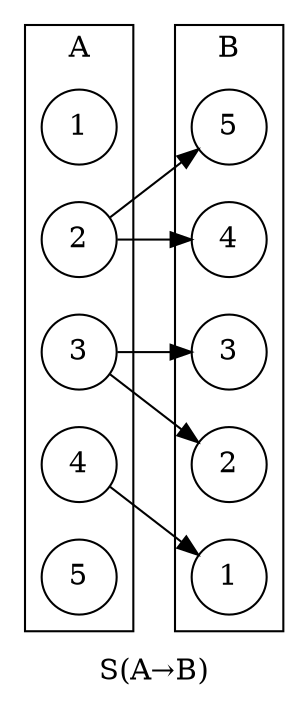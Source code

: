 digraph graph_03 {
	node [shape=plaintext]
	 label="S(A→B)"
	 rankdir=LR;
	subgraph cluster_dom {
		node [shape=circle]
		 label="A"
		1
		2
		3
		4
		5
	}
	subgraph cluster_rng {
		node [shape=circle]
		 label="B"
		"1R" [label=1]
		"2R" [label=2]
		"3R" [label=3]
		"4R" [label=4]
		"5R" [label=5]
	}
	2 -> "4R"
	3 -> "3R"
	3 -> "2R"
	2 -> "5R"
	4 -> "1R"
}
